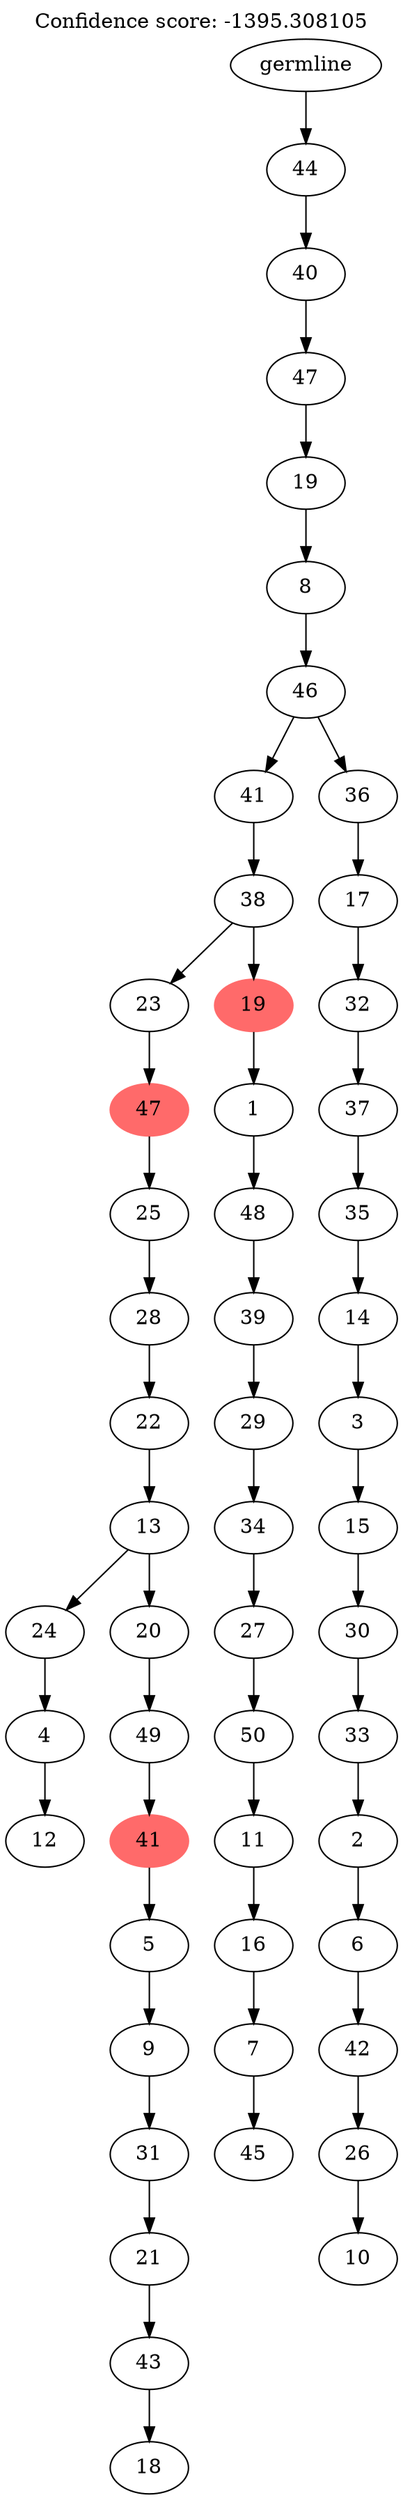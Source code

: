digraph g {
	"52" -> "53";
	"53" [label="12"];
	"51" -> "52";
	"52" [label="4"];
	"49" -> "50";
	"50" [label="18"];
	"48" -> "49";
	"49" [label="43"];
	"47" -> "48";
	"48" [label="21"];
	"46" -> "47";
	"47" [label="31"];
	"45" -> "46";
	"46" [label="9"];
	"44" -> "45";
	"45" [label="5"];
	"43" -> "44";
	"44" [color=indianred1, style=filled, label="41"];
	"42" -> "43";
	"43" [label="49"];
	"41" -> "42";
	"42" [label="20"];
	"41" -> "51";
	"51" [label="24"];
	"40" -> "41";
	"41" [label="13"];
	"39" -> "40";
	"40" [label="22"];
	"38" -> "39";
	"39" [label="28"];
	"37" -> "38";
	"38" [label="25"];
	"36" -> "37";
	"37" [color=indianred1, style=filled, label="47"];
	"34" -> "35";
	"35" [label="45"];
	"33" -> "34";
	"34" [label="7"];
	"32" -> "33";
	"33" [label="16"];
	"31" -> "32";
	"32" [label="11"];
	"30" -> "31";
	"31" [label="50"];
	"29" -> "30";
	"30" [label="27"];
	"28" -> "29";
	"29" [label="34"];
	"27" -> "28";
	"28" [label="29"];
	"26" -> "27";
	"27" [label="39"];
	"25" -> "26";
	"26" [label="48"];
	"24" -> "25";
	"25" [label="1"];
	"23" -> "24";
	"24" [color=indianred1, style=filled, label="19"];
	"23" -> "36";
	"36" [label="23"];
	"22" -> "23";
	"23" [label="38"];
	"20" -> "21";
	"21" [label="10"];
	"19" -> "20";
	"20" [label="26"];
	"18" -> "19";
	"19" [label="42"];
	"17" -> "18";
	"18" [label="6"];
	"16" -> "17";
	"17" [label="2"];
	"15" -> "16";
	"16" [label="33"];
	"14" -> "15";
	"15" [label="30"];
	"13" -> "14";
	"14" [label="15"];
	"12" -> "13";
	"13" [label="3"];
	"11" -> "12";
	"12" [label="14"];
	"10" -> "11";
	"11" [label="35"];
	"9" -> "10";
	"10" [label="37"];
	"8" -> "9";
	"9" [label="32"];
	"7" -> "8";
	"8" [label="17"];
	"6" -> "7";
	"7" [label="36"];
	"6" -> "22";
	"22" [label="41"];
	"5" -> "6";
	"6" [label="46"];
	"4" -> "5";
	"5" [label="8"];
	"3" -> "4";
	"4" [label="19"];
	"2" -> "3";
	"3" [label="47"];
	"1" -> "2";
	"2" [label="40"];
	"0" -> "1";
	"1" [label="44"];
	"0" [label="germline"];
	labelloc="t";
	label="Confidence score: -1395.308105";
}
